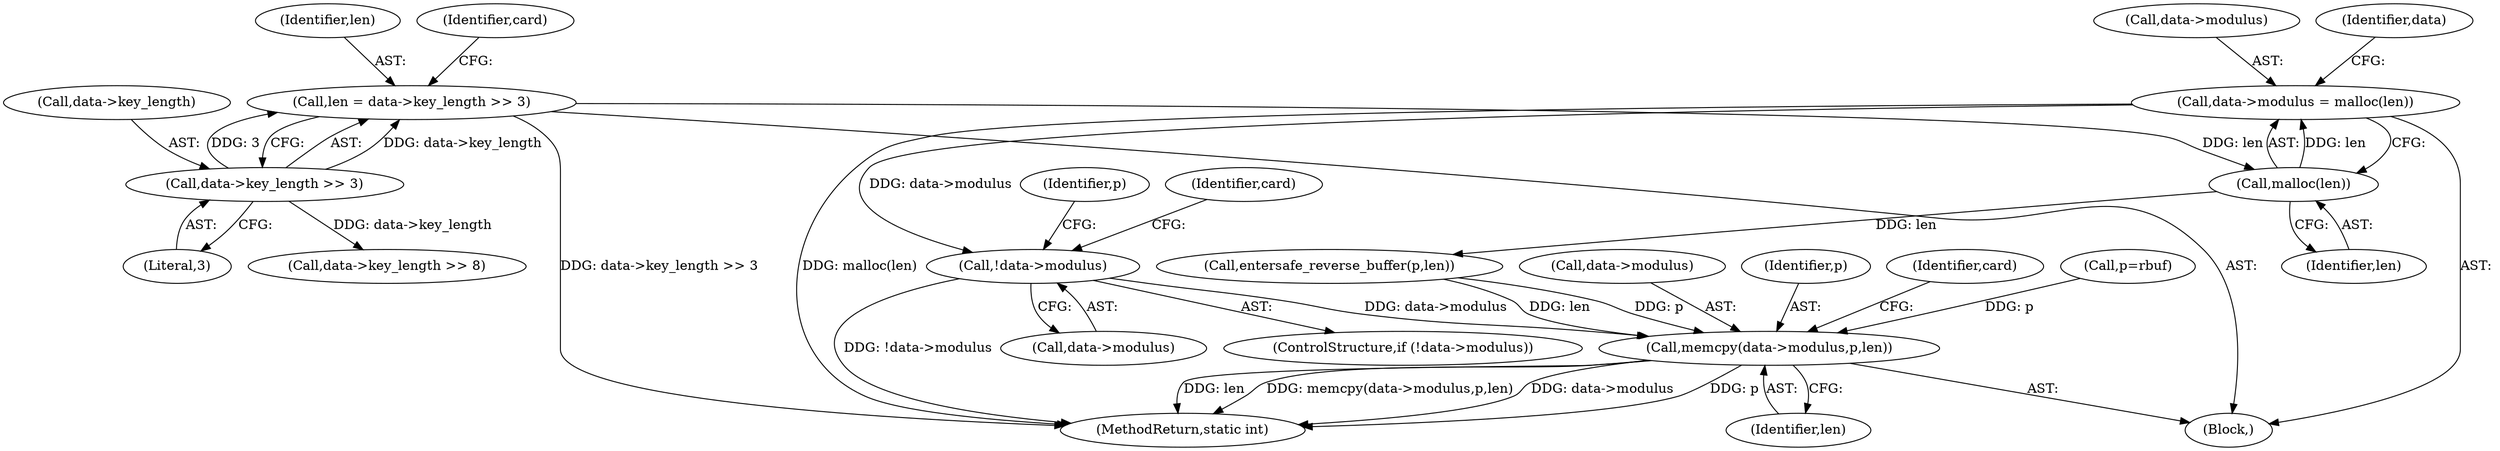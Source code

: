 digraph "0_OpenSC_8fe377e93b4b56060e5bbfb6f3142ceaeca744fa_5@API" {
"1000353" [label="(Call,data->modulus = malloc(len))"];
"1000357" [label="(Call,malloc(len))"];
"1000110" [label="(Call,len = data->key_length >> 3)"];
"1000112" [label="(Call,data->key_length >> 3)"];
"1000360" [label="(Call,!data->modulus)"];
"1000432" [label="(Call,memcpy(data->modulus,p,len))"];
"1000110" [label="(Call,len = data->key_length >> 3)"];
"1000432" [label="(Call,memcpy(data->modulus,p,len))"];
"1000354" [label="(Call,data->modulus)"];
"1000116" [label="(Literal,3)"];
"1000353" [label="(Call,data->modulus = malloc(len))"];
"1000113" [label="(Call,data->key_length)"];
"1000231" [label="(Call,data->key_length >> 8)"];
"1000112" [label="(Call,data->key_length >> 3)"];
"1000371" [label="(Identifier,p)"];
"1000366" [label="(Identifier,card)"];
"1000437" [label="(Identifier,len)"];
"1000444" [label="(MethodReturn,static int)"];
"1000433" [label="(Call,data->modulus)"];
"1000436" [label="(Identifier,p)"];
"1000440" [label="(Identifier,card)"];
"1000357" [label="(Call,malloc(len))"];
"1000358" [label="(Identifier,len)"];
"1000359" [label="(ControlStructure,if (!data->modulus))"];
"1000429" [label="(Call,entersafe_reverse_buffer(p,len))"];
"1000107" [label="(Block,)"];
"1000111" [label="(Identifier,len)"];
"1000370" [label="(Call,p=rbuf)"];
"1000123" [label="(Identifier,card)"];
"1000362" [label="(Identifier,data)"];
"1000361" [label="(Call,data->modulus)"];
"1000360" [label="(Call,!data->modulus)"];
"1000353" -> "1000107"  [label="AST: "];
"1000353" -> "1000357"  [label="CFG: "];
"1000354" -> "1000353"  [label="AST: "];
"1000357" -> "1000353"  [label="AST: "];
"1000362" -> "1000353"  [label="CFG: "];
"1000353" -> "1000444"  [label="DDG: malloc(len)"];
"1000357" -> "1000353"  [label="DDG: len"];
"1000353" -> "1000360"  [label="DDG: data->modulus"];
"1000357" -> "1000358"  [label="CFG: "];
"1000358" -> "1000357"  [label="AST: "];
"1000110" -> "1000357"  [label="DDG: len"];
"1000357" -> "1000429"  [label="DDG: len"];
"1000110" -> "1000107"  [label="AST: "];
"1000110" -> "1000112"  [label="CFG: "];
"1000111" -> "1000110"  [label="AST: "];
"1000112" -> "1000110"  [label="AST: "];
"1000123" -> "1000110"  [label="CFG: "];
"1000110" -> "1000444"  [label="DDG: data->key_length >> 3"];
"1000112" -> "1000110"  [label="DDG: data->key_length"];
"1000112" -> "1000110"  [label="DDG: 3"];
"1000112" -> "1000116"  [label="CFG: "];
"1000113" -> "1000112"  [label="AST: "];
"1000116" -> "1000112"  [label="AST: "];
"1000112" -> "1000231"  [label="DDG: data->key_length"];
"1000360" -> "1000359"  [label="AST: "];
"1000360" -> "1000361"  [label="CFG: "];
"1000361" -> "1000360"  [label="AST: "];
"1000366" -> "1000360"  [label="CFG: "];
"1000371" -> "1000360"  [label="CFG: "];
"1000360" -> "1000444"  [label="DDG: !data->modulus"];
"1000360" -> "1000432"  [label="DDG: data->modulus"];
"1000432" -> "1000107"  [label="AST: "];
"1000432" -> "1000437"  [label="CFG: "];
"1000433" -> "1000432"  [label="AST: "];
"1000436" -> "1000432"  [label="AST: "];
"1000437" -> "1000432"  [label="AST: "];
"1000440" -> "1000432"  [label="CFG: "];
"1000432" -> "1000444"  [label="DDG: p"];
"1000432" -> "1000444"  [label="DDG: len"];
"1000432" -> "1000444"  [label="DDG: memcpy(data->modulus,p,len)"];
"1000432" -> "1000444"  [label="DDG: data->modulus"];
"1000429" -> "1000432"  [label="DDG: p"];
"1000429" -> "1000432"  [label="DDG: len"];
"1000370" -> "1000432"  [label="DDG: p"];
}
